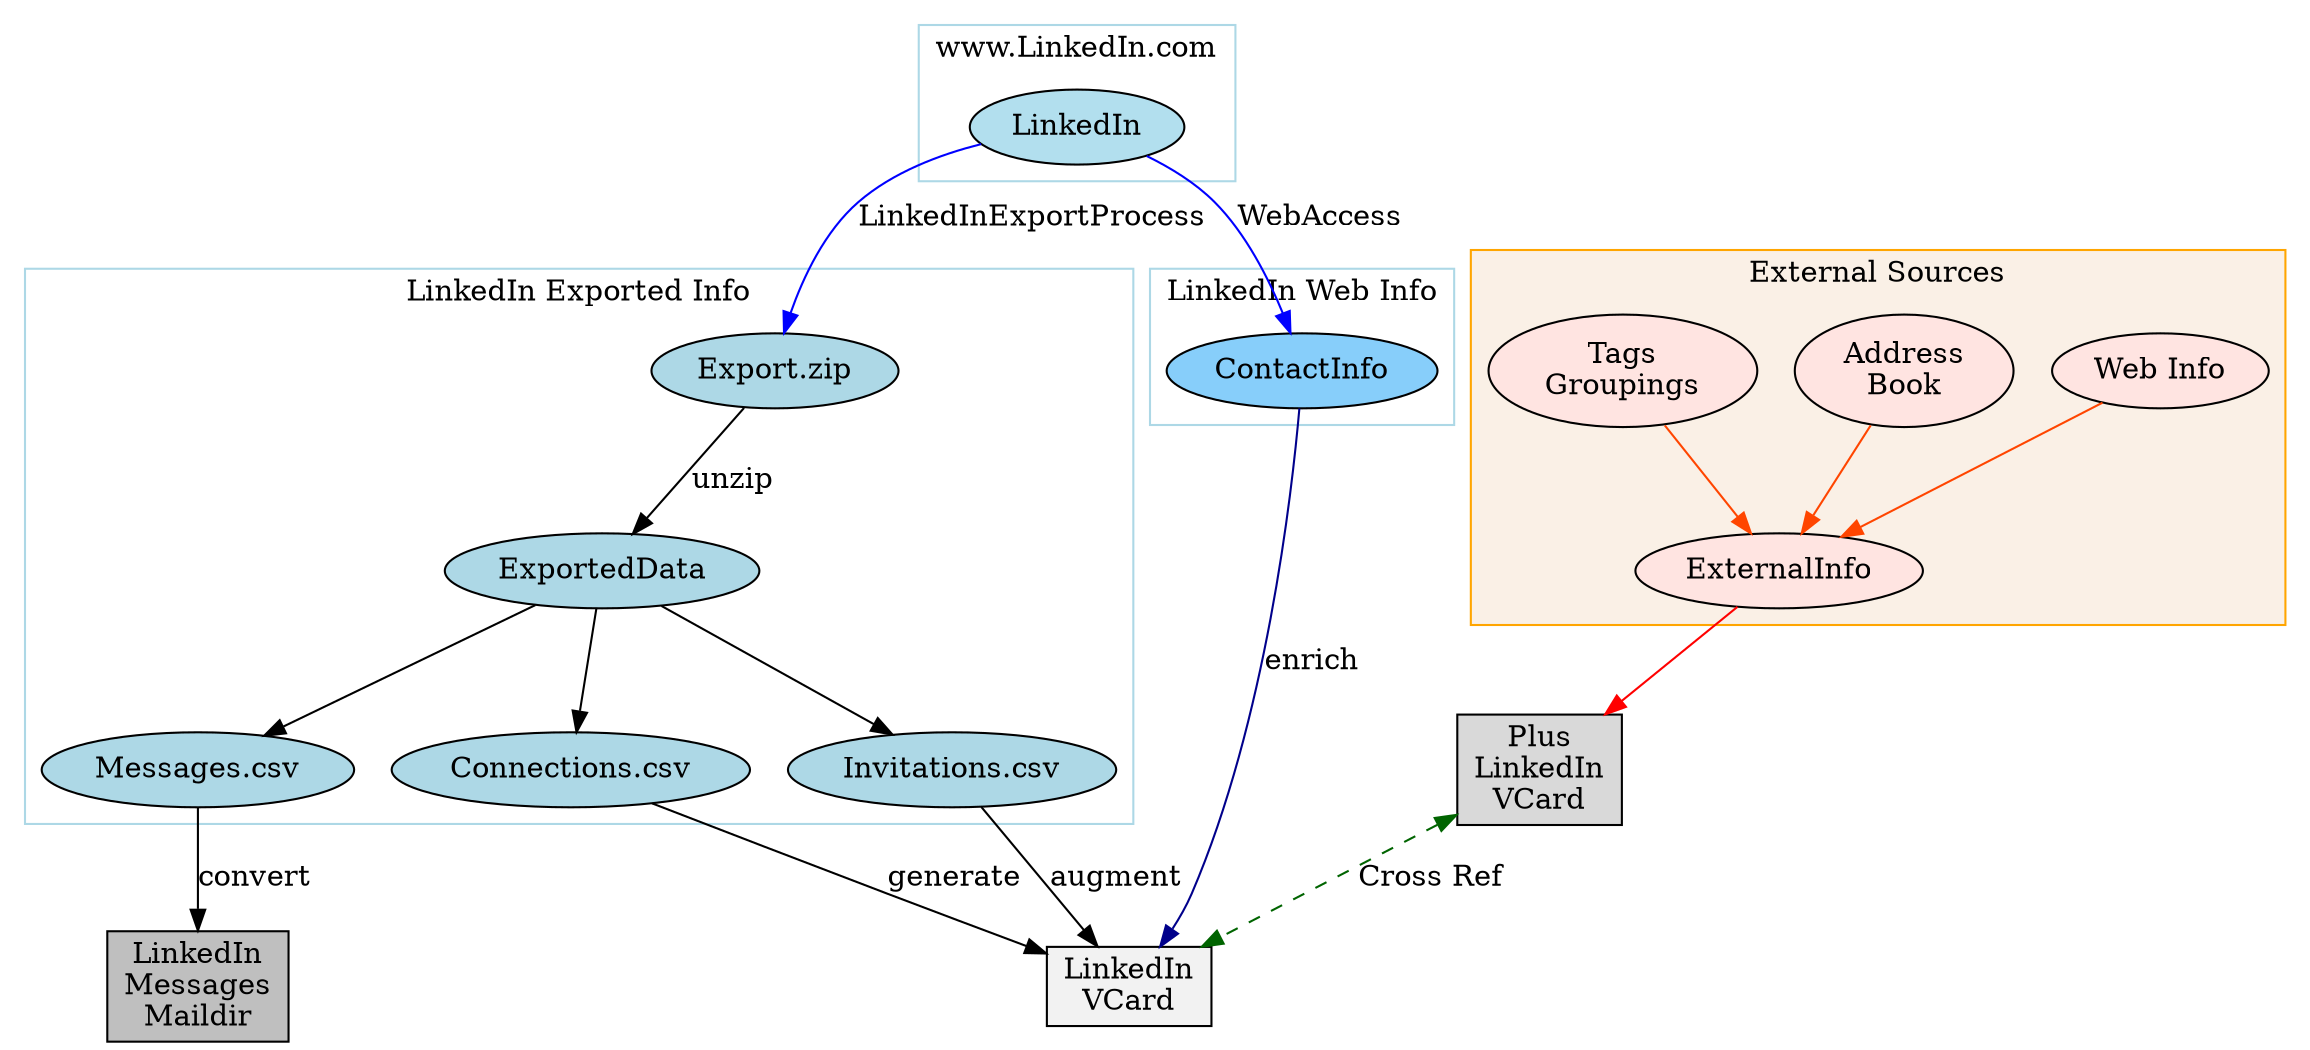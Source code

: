 digraph {
	graph [bb="0,0,1098,495.74"];
	node [label="\N"];
	subgraph cluster_linkedin {
		graph [bb="436,412.74,588,487.74",
			color=lightblue,
			label="www.LinkedIn.com",
			lheight=0.21,
			lp="512,476.24",
			lwidth=1.89
		];
		LinkedIn	[fillcolor=lightblue2,
			height=0.5,
			pos="512,438.74",
			style=filled,
			width=1.4263];
	}
	subgraph cluster_exported {
		graph [bb="8,104.5,539,370.87",
			color=lightblue,
			label="LinkedIn Exported Info",
			lheight=0.21,
			lp="273.5,359.37",
			lwidth=2.31
		];
		"Export.zip"	[fillcolor=lightblue,
			height=0.5,
			pos="367,321.87",
			style=filled,
			width=1.6429];
		ExportedData	[fillcolor=lightblue,
			height=0.5,
			pos="285,226",
			style=filled,
			width=2.0943];
		"Export.zip" -> ExportedData	[label=unzip,
			lp="348,269.5",
			pos="e,299.81,243.95 352.34,304.09 339.59,289.5 320.95,268.16 306.52,251.63"];
		"Connections.csv"	[fillcolor=lightblue,
			height=0.5,
			pos="270,130.5",
			style=filled,
			width=2.3831];
		ExportedData -> "Connections.csv"	[pos="e,272.73,148.54 282.25,207.85 280.05,194.14 276.93,174.67 274.38,158.82"];
		"Invitations.csv"	[fillcolor=lightblue,
			height=0.5,
			pos="452,130.5",
			style=filled,
			width=2.1845];
		ExportedData -> "Invitations.csv"	[pos="e,423.53,147.44 313.33,209.14 341.16,193.56 383.79,169.69 414.44,152.53"];
		"Messages.csv"	[fillcolor=lightblue,
			height=0.5,
			pos="91,130.5",
			style=filled,
			width=2.0762];
		ExportedData -> "Messages.csv"	[pos="e,122.76,146.81 252.96,209.56 219.87,193.61 168.1,168.66 132.03,151.27"];
	}
	subgraph cluster_web {
		graph [bb="547,295.87,693,370.87",
			color=lightblue,
			label="LinkedIn Web Info",
			lheight=0.21,
			lp="620,359.37",
			lwidth=1.81
		];
		ContactInfo	[fillcolor=lightskyblue,
			height=0.5,
			pos="620,321.87",
			style=filled,
			width=1.8054];
	}
	subgraph cluster_external {
		graph [bb="701,200,1090,379.74",
			color=orange,
			fillcolor=linen,
			label="External Sources",
			lheight=0.21,
			lp="895.5,368.24",
			lwidth=1.72,
			style=filled
		];
		External	[fillcolor=mistyrose,
			height=0.5,
			label="Web Info",
			pos="1030,321.87",
			style=filled,
			width=1.4443];
		ExternalInfo	[fillcolor=mistyrose,
			height=0.5,
			pos="848,226",
			style=filled,
			width=1.9137];
		External -> ExternalInfo	[color=orangered,
			pos="e,877.72,242.33 1002.4,306.61 971.5,290.7 921.36,264.84 886.63,246.93"];
		ExtAddrBook	[fillcolor=mistyrose,
			height=0.74639,
			label="Address
Book",
			pos="908,321.87",
			style=filled,
			width=1.4535];
		ExtAddrBook -> ExternalInfo	[color=orangered,
			pos="e,858.74,243.81 892.24,296.21 883.58,282.66 872.86,265.89 864.14,252.25"];
		ExtTags	[fillcolor=mistyrose,
			height=0.74639,
			label="Tags
Groupings",
			pos="773,321.87",
			style=filled,
			width=1.7874];
		ExtTags -> ExternalInfo	[color=orangered,
			pos="e,834.57,243.81 792.71,296.21 803.63,282.53 817.18,265.57 828.13,251.87"];
	}
	LinkedIn -> "Export.zip"	[color=blue,
		label=LinkedInExportProcess,
		lp="490.5,395.24",
		pos="e,371.34,339.95 465.94,430.56 445.99,425.52 423.48,417.02 407,402.74 390.93,388.82 380.6,366.9 374.47,349.54"];
	LinkedIn -> ContactInfo	[color=blue,
		label=WebAccess,
		lp="628.5,395.24",
		pos="e,614.42,340 545.46,424.82 556.77,419.28 568.84,411.93 578,402.74 592.98,387.71 603.86,366.23 610.79,349.33"];
	VCard	[fillcolor=gray95,
		height=0.52778,
		label="LinkedIn
VCard",
		pos="537,26.5",
		shape=box,
		style=filled,
		width=1.0972];
	"Connections.csv" -> VCard	[label=generate,
		lp="453,78.5",
		pos="e,497.5,42.192 308.75,114.36 339.23,102.48 382.78,85.57 421,71 442.95,62.634 467.28,53.489 487.97,45.753"];
	"Invitations.csv" -> VCard	[label=augment,
		lp="531,78.5",
		pos="e,521.79,45.747 466.04,112.66 479.43,96.588 499.79,72.148 515.28,53.565"];
	Maildir	[fillcolor=gray75,
		height=0.73611,
		label="LinkedIn
Messages
Maildir",
		pos="91,26.5",
		shape=box,
		style=filled,
		width=1.2083];
	"Messages.csv" -> Maildir	[label=convert,
		lp="118.5,78.5",
		pos="e,91,53.325 91,112.2 91,98.956 91,80.229 91,63.75"];
	ContactInfo -> VCard	[color=darkblue,
		label=enrich,
		lp="625,182.5",
		pos="e,551.87,45.602 618.7,303.81 615.06,262.36 602.58,153.69 567,71 564.54,65.278 561.27,59.53 557.8,54.174"];
	VCardPlus	[fillcolor=gray85,
		height=0.73611,
		label="Plus
LinkedIn
VCard",
		pos="733,130.5",
		shape=box,
		style=filled,
		width=1.0972];
	ExternalInfo -> VCardPlus	[color=red,
		pos="e,764.5,157.11 827.97,208.71 812.65,196.26 791.06,178.7 772.33,163.47"];
	VCardPlus -> VCard	[color=darkgreen,
		dir=both,
		label="Cross Ref",
		lp="681,78.5",
		pos="s,693.34,108.86 e,571.68,45.55 684.25,104.13 652.54,87.627 611.54,66.289 580.85,50.322",
		style=dashed];
}
